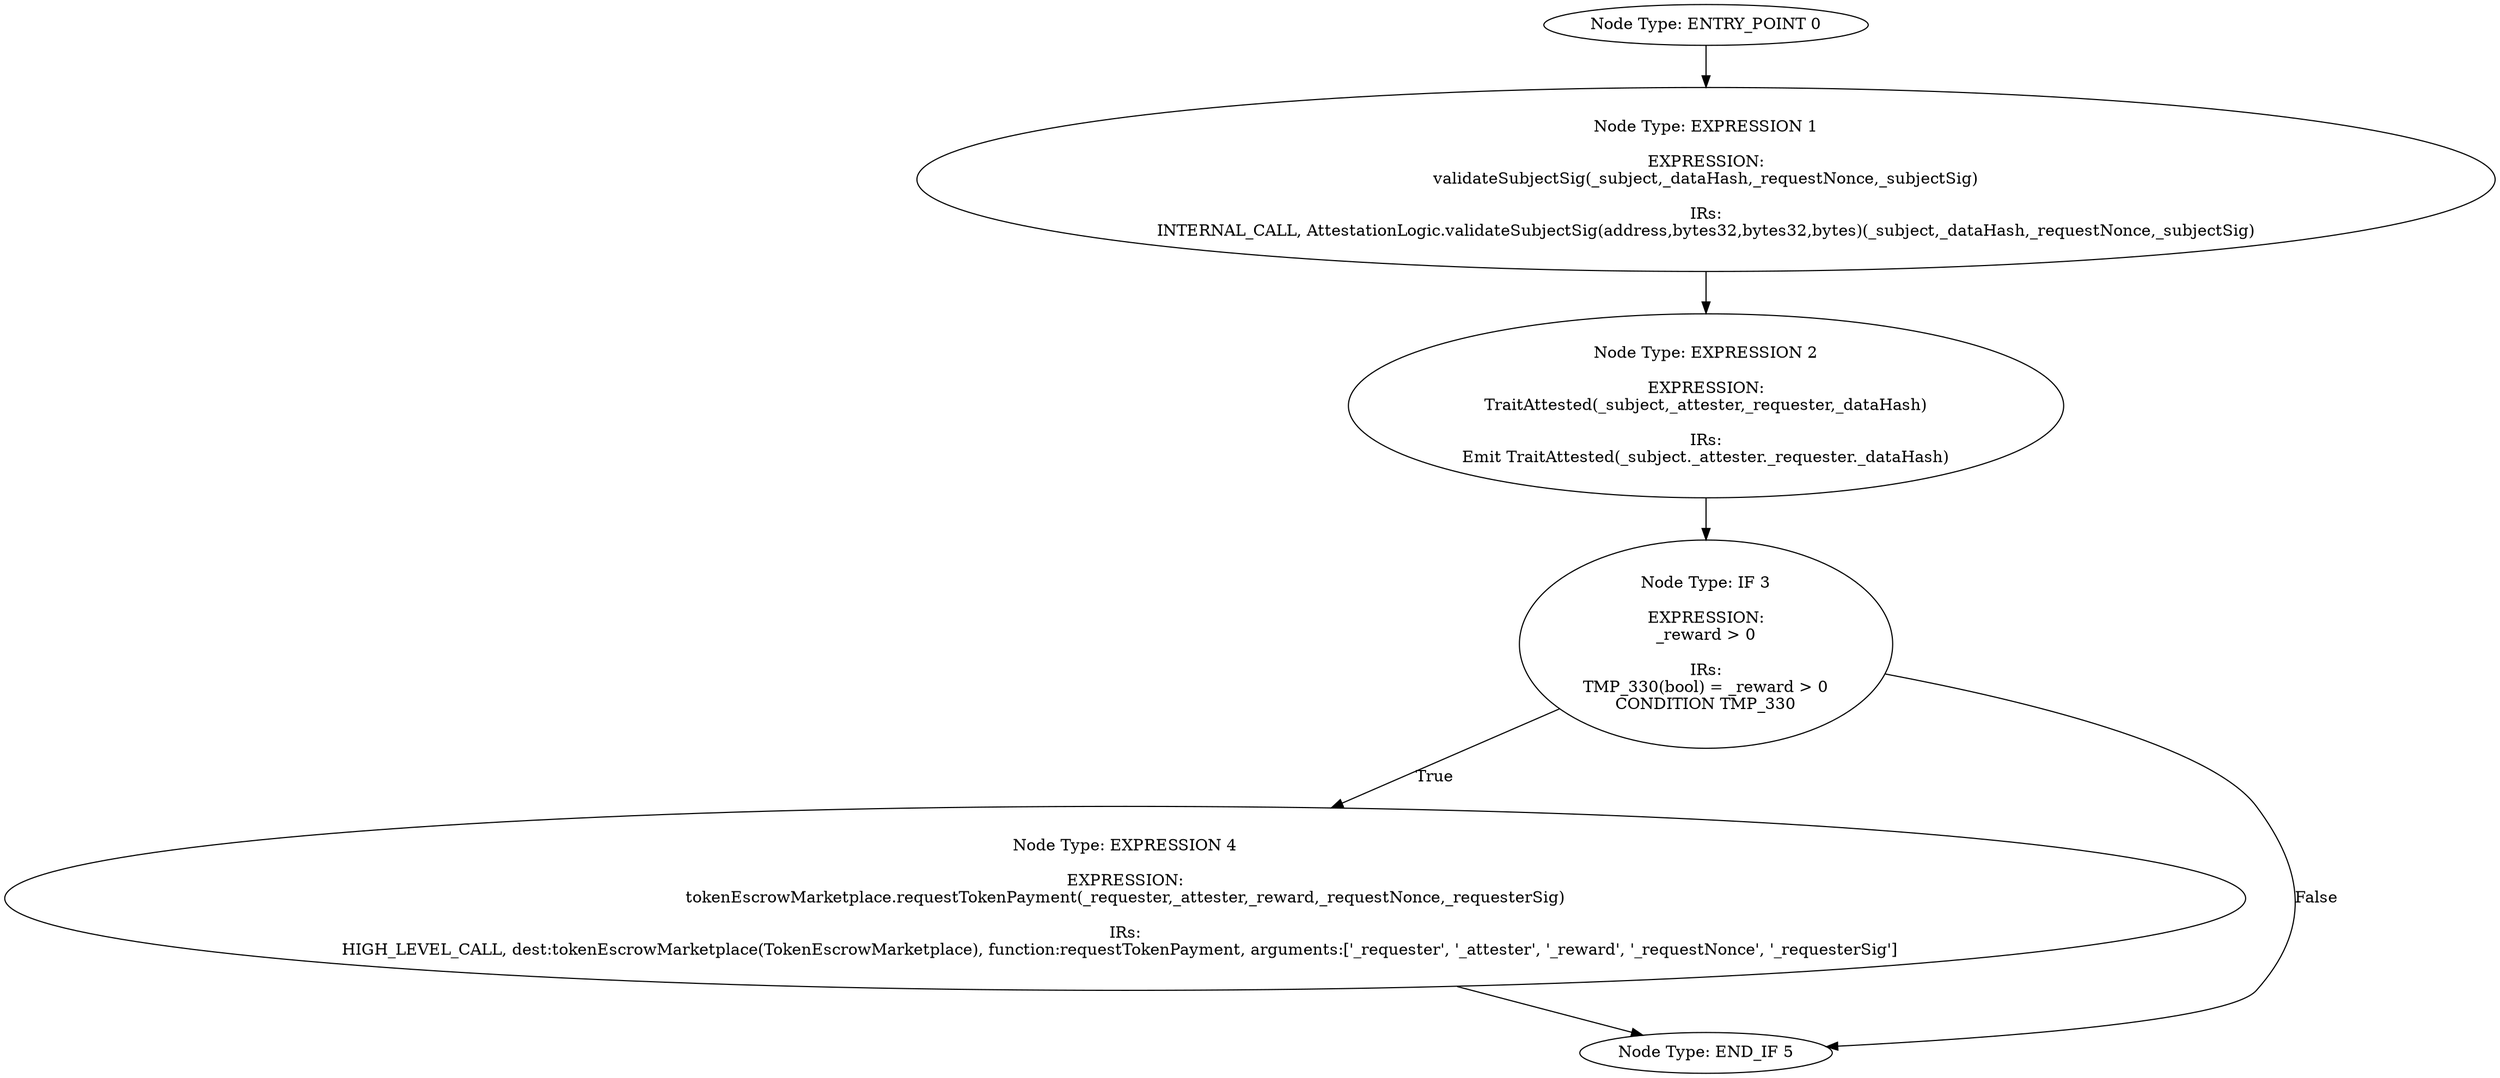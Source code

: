 digraph{
0[label="Node Type: ENTRY_POINT 0
"];
0->1;
1[label="Node Type: EXPRESSION 1

EXPRESSION:
validateSubjectSig(_subject,_dataHash,_requestNonce,_subjectSig)

IRs:
INTERNAL_CALL, AttestationLogic.validateSubjectSig(address,bytes32,bytes32,bytes)(_subject,_dataHash,_requestNonce,_subjectSig)"];
1->2;
2[label="Node Type: EXPRESSION 2

EXPRESSION:
TraitAttested(_subject,_attester,_requester,_dataHash)

IRs:
Emit TraitAttested(_subject._attester._requester._dataHash)"];
2->3;
3[label="Node Type: IF 3

EXPRESSION:
_reward > 0

IRs:
TMP_330(bool) = _reward > 0
CONDITION TMP_330"];
3->4[label="True"];
3->5[label="False"];
4[label="Node Type: EXPRESSION 4

EXPRESSION:
tokenEscrowMarketplace.requestTokenPayment(_requester,_attester,_reward,_requestNonce,_requesterSig)

IRs:
HIGH_LEVEL_CALL, dest:tokenEscrowMarketplace(TokenEscrowMarketplace), function:requestTokenPayment, arguments:['_requester', '_attester', '_reward', '_requestNonce', '_requesterSig']  "];
4->5;
5[label="Node Type: END_IF 5
"];
}
